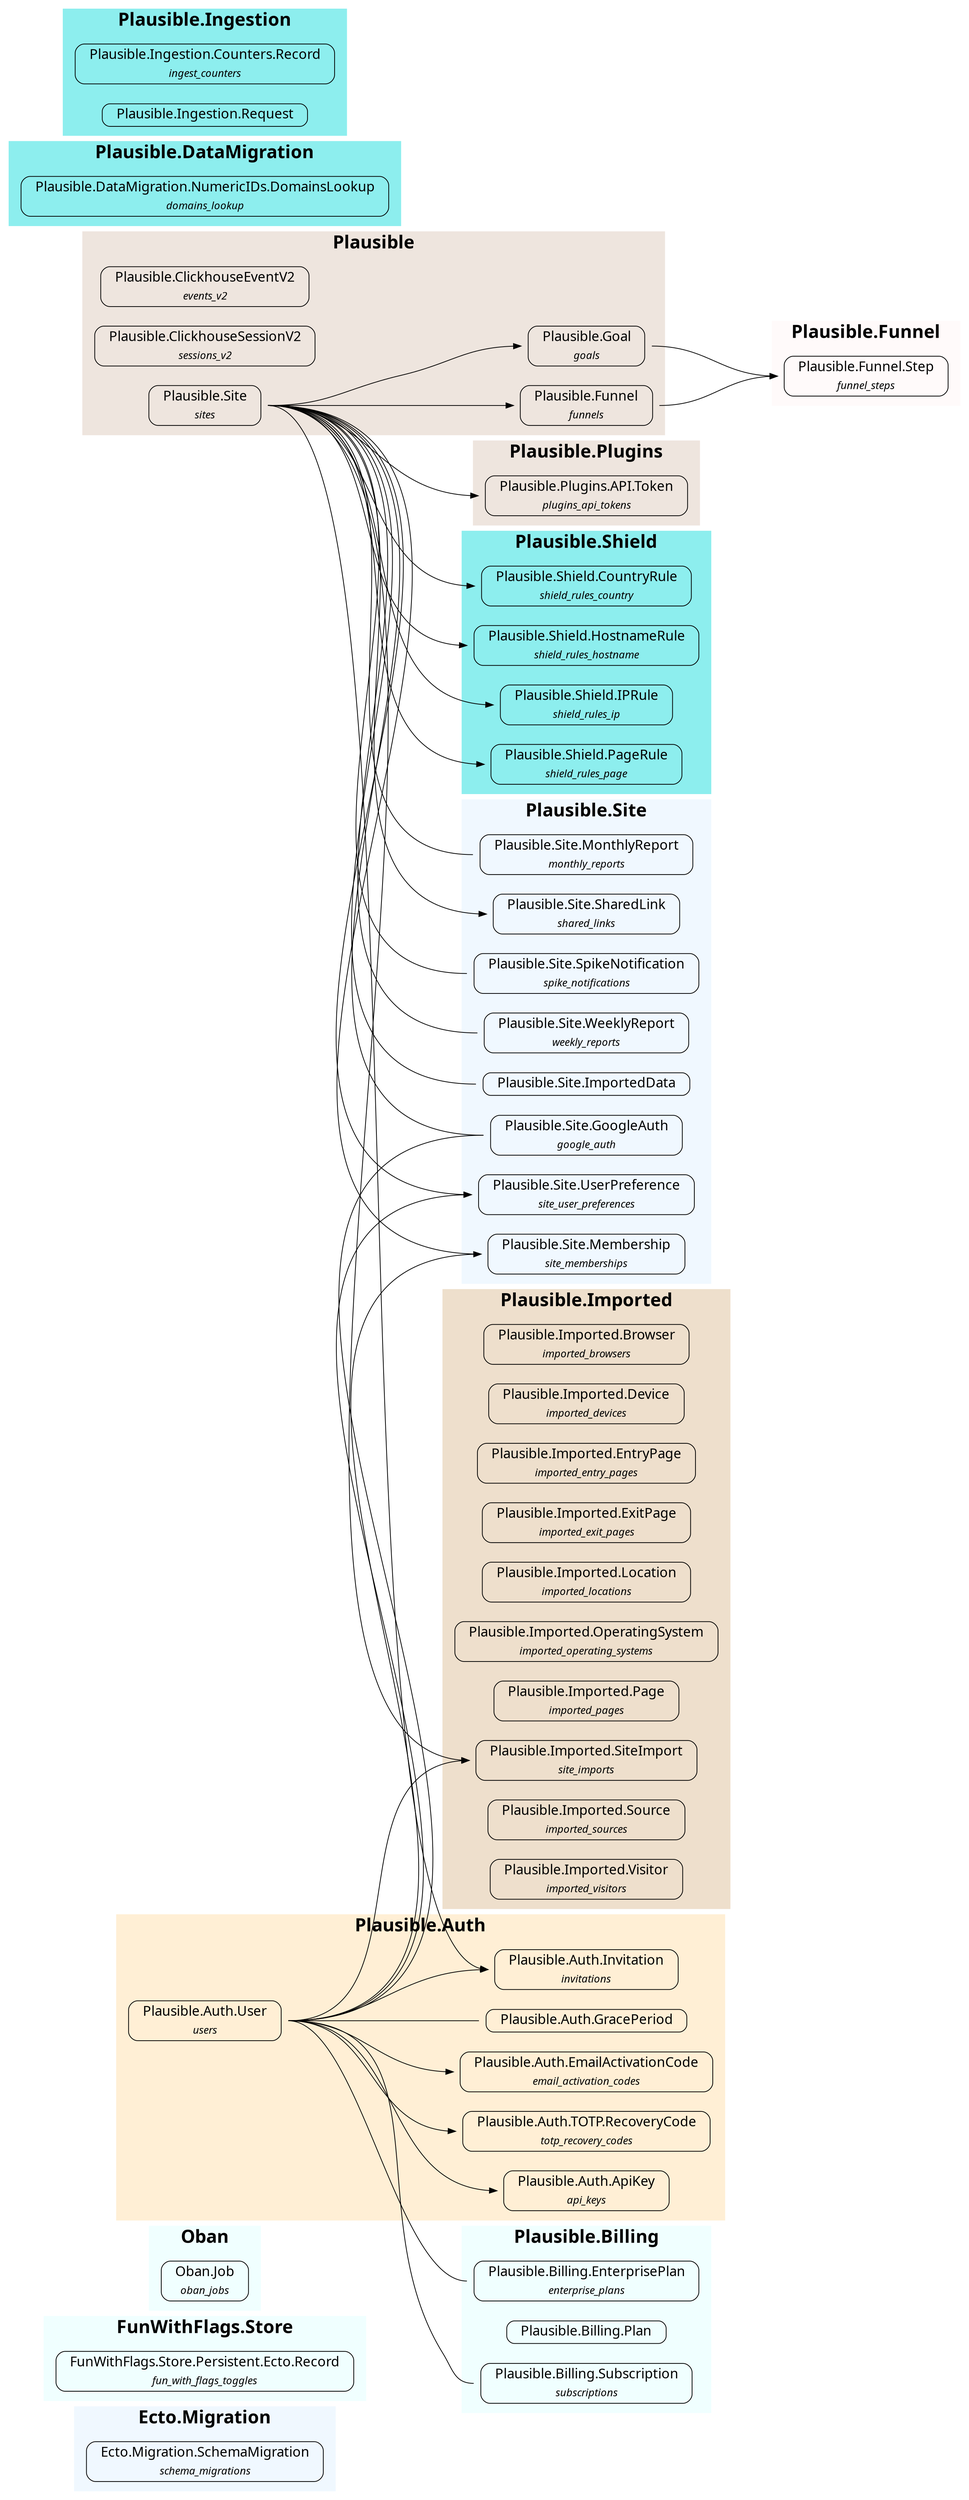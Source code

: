 strict digraph {
  ranksep=1.0; rankdir=LR;
  node [shape = none, fontname="Roboto Mono"];
  
  subgraph "cluster_Ecto.Migration" {
    style=filled
    fontname="Roboto Mono"
    color = "#f0f8ff"
    label = <<font point-size='24'><b>Ecto.Migration</b></font>>
    "Ecto.Migration.SchemaMigration" [label= <<table align='left' border='1' style='rounded' cellspacing='0' cellpadding='4' cellborder='0'><tr><td port='header@schema_module'><font point-size='18'>   Ecto.Migration.SchemaMigration   </font></td></tr><tr><td><font point-size='14'><i>schema_migrations</i></font></td></tr></table>>]
  }
  subgraph "cluster_FunWithFlags.Store" {
    style=filled
    fontname="Roboto Mono"
    color = "#f0ffff"
    label = <<font point-size='24'><b>FunWithFlags.Store</b></font>>
    "FunWithFlags.Store.Persistent.Ecto.Record" [label= <<table align='left' border='1' style='rounded' cellspacing='0' cellpadding='4' cellborder='0'><tr><td port='header@schema_module'><font point-size='18'>   FunWithFlags.Store.Persistent.Ecto.Record   </font></td></tr><tr><td><font point-size='14'><i>fun_with_flags_toggles</i></font></td></tr></table>>]
  }
  subgraph cluster_Oban {
    style=filled
    fontname="Roboto Mono"
    color = "#f0ffff"
    label = <<font point-size='24'><b>Oban</b></font>>
    "Oban.Job" [label= <<table align='left' border='1' style='rounded' cellspacing='0' cellpadding='4' cellborder='0'><tr><td port='header@schema_module'><font point-size='18'>   Oban.Job   </font></td></tr><tr><td><font point-size='14'><i>oban_jobs</i></font></td></tr></table>>]
  }
  subgraph cluster_Plausible {
    style=filled
    fontname="Roboto Mono"
    color = "#eee5de"
    label = <<font point-size='24'><b>Plausible</b></font>>
    "Plausible.ClickhouseEventV2" [label= <<table align='left' border='1' style='rounded' cellspacing='0' cellpadding='4' cellborder='0'><tr><td port='header@schema_module'><font point-size='18'>   Plausible.ClickhouseEventV2   </font></td></tr><tr><td><font point-size='14'><i>events_v2</i></font></td></tr></table>>]
  "Plausible.ClickhouseSessionV2" [label= <<table align='left' border='1' style='rounded' cellspacing='0' cellpadding='4' cellborder='0'><tr><td port='header@schema_module'><font point-size='18'>   Plausible.ClickhouseSessionV2   </font></td></tr><tr><td><font point-size='14'><i>sessions_v2</i></font></td></tr></table>>]
  "Plausible.Funnel" [label= <<table align='left' border='1' style='rounded' cellspacing='0' cellpadding='4' cellborder='0'><tr><td port='header@schema_module'><font point-size='18'>   Plausible.Funnel   </font></td></tr><tr><td><font point-size='14'><i>funnels</i></font></td></tr></table>>]
  "Plausible.Goal" [label= <<table align='left' border='1' style='rounded' cellspacing='0' cellpadding='4' cellborder='0'><tr><td port='header@schema_module'><font point-size='18'>   Plausible.Goal   </font></td></tr><tr><td><font point-size='14'><i>goals</i></font></td></tr></table>>]
  "Plausible.Site" [label= <<table align='left' border='1' style='rounded' cellspacing='0' cellpadding='4' cellborder='0'><tr><td port='header@schema_module'><font point-size='18'>   Plausible.Site   </font></td></tr><tr><td><font point-size='14'><i>sites</i></font></td></tr></table>>]
  }
  subgraph "cluster_Plausible.Auth" {
    style=filled
    fontname="Roboto Mono"
    color = "#ffefd5"
    label = <<font point-size='24'><b>Plausible.Auth</b></font>>
    "Plausible.Auth.ApiKey" [label= <<table align='left' border='1' style='rounded' cellspacing='0' cellpadding='4' cellborder='0'><tr><td port='header@schema_module'><font point-size='18'>   Plausible.Auth.ApiKey   </font></td></tr><tr><td><font point-size='14'><i>api_keys</i></font></td></tr></table>>]
  "Plausible.Auth.EmailActivationCode" [label= <<table align='left' border='1' style='rounded' cellspacing='0' cellpadding='4' cellborder='0'><tr><td port='header@schema_module'><font point-size='18'>   Plausible.Auth.EmailActivationCode   </font></td></tr><tr><td><font point-size='14'><i>email_activation_codes</i></font></td></tr></table>>]
  "Plausible.Auth.GracePeriod" [label= <<table align='left' border='1' style='rounded' cellspacing='0' cellpadding='4' cellborder='0'><tr><td port='header@schema_module'><font point-size='18'>   Plausible.Auth.GracePeriod   </font></td></tr></table>>]
  "Plausible.Auth.Invitation" [label= <<table align='left' border='1' style='rounded' cellspacing='0' cellpadding='4' cellborder='0'><tr><td port='header@schema_module'><font point-size='18'>   Plausible.Auth.Invitation   </font></td></tr><tr><td><font point-size='14'><i>invitations</i></font></td></tr></table>>]
  "Plausible.Auth.TOTP.RecoveryCode" [label= <<table align='left' border='1' style='rounded' cellspacing='0' cellpadding='4' cellborder='0'><tr><td port='header@schema_module'><font point-size='18'>   Plausible.Auth.TOTP.RecoveryCode   </font></td></tr><tr><td><font point-size='14'><i>totp_recovery_codes</i></font></td></tr></table>>]
  "Plausible.Auth.User" [label= <<table align='left' border='1' style='rounded' cellspacing='0' cellpadding='4' cellborder='0'><tr><td port='header@schema_module'><font point-size='18'>   Plausible.Auth.User   </font></td></tr><tr><td><font point-size='14'><i>users</i></font></td></tr></table>>]
  }
  subgraph "cluster_Plausible.Billing" {
    style=filled
    fontname="Roboto Mono"
    color = "#f0ffff"
    label = <<font point-size='24'><b>Plausible.Billing</b></font>>
    "Plausible.Billing.EnterprisePlan" [label= <<table align='left' border='1' style='rounded' cellspacing='0' cellpadding='4' cellborder='0'><tr><td port='header@schema_module'><font point-size='18'>   Plausible.Billing.EnterprisePlan   </font></td></tr><tr><td><font point-size='14'><i>enterprise_plans</i></font></td></tr></table>>]
  "Plausible.Billing.Plan" [label= <<table align='left' border='1' style='rounded' cellspacing='0' cellpadding='4' cellborder='0'><tr><td port='header@schema_module'><font point-size='18'>   Plausible.Billing.Plan   </font></td></tr></table>>]
  "Plausible.Billing.Subscription" [label= <<table align='left' border='1' style='rounded' cellspacing='0' cellpadding='4' cellborder='0'><tr><td port='header@schema_module'><font point-size='18'>   Plausible.Billing.Subscription   </font></td></tr><tr><td><font point-size='14'><i>subscriptions</i></font></td></tr></table>>]
  }
  subgraph "cluster_Plausible.DataMigration" {
    style=filled
    fontname="Roboto Mono"
    color = "#8deeee"
    label = <<font point-size='24'><b>Plausible.DataMigration</b></font>>
    "Plausible.DataMigration.NumericIDs.DomainsLookup" [label= <<table align='left' border='1' style='rounded' cellspacing='0' cellpadding='4' cellborder='0'><tr><td port='header@schema_module'><font point-size='18'>   Plausible.DataMigration.NumericIDs.DomainsLookup   </font></td></tr><tr><td><font point-size='14'><i>domains_lookup</i></font></td></tr></table>>]
  }
  subgraph "cluster_Plausible.Funnel" {
    style=filled
    fontname="Roboto Mono"
    color = "#fffafa"
    label = <<font point-size='24'><b>Plausible.Funnel</b></font>>
    "Plausible.Funnel.Step" [label= <<table align='left' border='1' style='rounded' cellspacing='0' cellpadding='4' cellborder='0'><tr><td port='header@schema_module'><font point-size='18'>   Plausible.Funnel.Step   </font></td></tr><tr><td><font point-size='14'><i>funnel_steps</i></font></td></tr></table>>]
  }
  subgraph "cluster_Plausible.Imported" {
    style=filled
    fontname="Roboto Mono"
    color = "#eedfcc"
    label = <<font point-size='24'><b>Plausible.Imported</b></font>>
    "Plausible.Imported.Browser" [label= <<table align='left' border='1' style='rounded' cellspacing='0' cellpadding='4' cellborder='0'><tr><td port='header@schema_module'><font point-size='18'>   Plausible.Imported.Browser   </font></td></tr><tr><td><font point-size='14'><i>imported_browsers</i></font></td></tr></table>>]
  "Plausible.Imported.Device" [label= <<table align='left' border='1' style='rounded' cellspacing='0' cellpadding='4' cellborder='0'><tr><td port='header@schema_module'><font point-size='18'>   Plausible.Imported.Device   </font></td></tr><tr><td><font point-size='14'><i>imported_devices</i></font></td></tr></table>>]
  "Plausible.Imported.EntryPage" [label= <<table align='left' border='1' style='rounded' cellspacing='0' cellpadding='4' cellborder='0'><tr><td port='header@schema_module'><font point-size='18'>   Plausible.Imported.EntryPage   </font></td></tr><tr><td><font point-size='14'><i>imported_entry_pages</i></font></td></tr></table>>]
  "Plausible.Imported.ExitPage" [label= <<table align='left' border='1' style='rounded' cellspacing='0' cellpadding='4' cellborder='0'><tr><td port='header@schema_module'><font point-size='18'>   Plausible.Imported.ExitPage   </font></td></tr><tr><td><font point-size='14'><i>imported_exit_pages</i></font></td></tr></table>>]
  "Plausible.Imported.Location" [label= <<table align='left' border='1' style='rounded' cellspacing='0' cellpadding='4' cellborder='0'><tr><td port='header@schema_module'><font point-size='18'>   Plausible.Imported.Location   </font></td></tr><tr><td><font point-size='14'><i>imported_locations</i></font></td></tr></table>>]
  "Plausible.Imported.OperatingSystem" [label= <<table align='left' border='1' style='rounded' cellspacing='0' cellpadding='4' cellborder='0'><tr><td port='header@schema_module'><font point-size='18'>   Plausible.Imported.OperatingSystem   </font></td></tr><tr><td><font point-size='14'><i>imported_operating_systems</i></font></td></tr></table>>]
  "Plausible.Imported.Page" [label= <<table align='left' border='1' style='rounded' cellspacing='0' cellpadding='4' cellborder='0'><tr><td port='header@schema_module'><font point-size='18'>   Plausible.Imported.Page   </font></td></tr><tr><td><font point-size='14'><i>imported_pages</i></font></td></tr></table>>]
  "Plausible.Imported.SiteImport" [label= <<table align='left' border='1' style='rounded' cellspacing='0' cellpadding='4' cellborder='0'><tr><td port='header@schema_module'><font point-size='18'>   Plausible.Imported.SiteImport   </font></td></tr><tr><td><font point-size='14'><i>site_imports</i></font></td></tr></table>>]
  "Plausible.Imported.Source" [label= <<table align='left' border='1' style='rounded' cellspacing='0' cellpadding='4' cellborder='0'><tr><td port='header@schema_module'><font point-size='18'>   Plausible.Imported.Source   </font></td></tr><tr><td><font point-size='14'><i>imported_sources</i></font></td></tr></table>>]
  "Plausible.Imported.Visitor" [label= <<table align='left' border='1' style='rounded' cellspacing='0' cellpadding='4' cellborder='0'><tr><td port='header@schema_module'><font point-size='18'>   Plausible.Imported.Visitor   </font></td></tr><tr><td><font point-size='14'><i>imported_visitors</i></font></td></tr></table>>]
  }
  subgraph "cluster_Plausible.Ingestion" {
    style=filled
    fontname="Roboto Mono"
    color = "#8deeee"
    label = <<font point-size='24'><b>Plausible.Ingestion</b></font>>
    "Plausible.Ingestion.Counters.Record" [label= <<table align='left' border='1' style='rounded' cellspacing='0' cellpadding='4' cellborder='0'><tr><td port='header@schema_module'><font point-size='18'>   Plausible.Ingestion.Counters.Record   </font></td></tr><tr><td><font point-size='14'><i>ingest_counters</i></font></td></tr></table>>]
  "Plausible.Ingestion.Request" [label= <<table align='left' border='1' style='rounded' cellspacing='0' cellpadding='4' cellborder='0'><tr><td port='header@schema_module'><font point-size='18'>   Plausible.Ingestion.Request   </font></td></tr></table>>]
  }
  subgraph "cluster_Plausible.Plugins" {
    style=filled
    fontname="Roboto Mono"
    color = "#eee5de"
    label = <<font point-size='24'><b>Plausible.Plugins</b></font>>
    "Plausible.Plugins.API.Token" [label= <<table align='left' border='1' style='rounded' cellspacing='0' cellpadding='4' cellborder='0'><tr><td port='header@schema_module'><font point-size='18'>   Plausible.Plugins.API.Token   </font></td></tr><tr><td><font point-size='14'><i>plugins_api_tokens</i></font></td></tr></table>>]
  }
  subgraph "cluster_Plausible.Shield" {
    style=filled
    fontname="Roboto Mono"
    color = "#8deeee"
    label = <<font point-size='24'><b>Plausible.Shield</b></font>>
    "Plausible.Shield.CountryRule" [label= <<table align='left' border='1' style='rounded' cellspacing='0' cellpadding='4' cellborder='0'><tr><td port='header@schema_module'><font point-size='18'>   Plausible.Shield.CountryRule   </font></td></tr><tr><td><font point-size='14'><i>shield_rules_country</i></font></td></tr></table>>]
  "Plausible.Shield.HostnameRule" [label= <<table align='left' border='1' style='rounded' cellspacing='0' cellpadding='4' cellborder='0'><tr><td port='header@schema_module'><font point-size='18'>   Plausible.Shield.HostnameRule   </font></td></tr><tr><td><font point-size='14'><i>shield_rules_hostname</i></font></td></tr></table>>]
  "Plausible.Shield.IPRule" [label= <<table align='left' border='1' style='rounded' cellspacing='0' cellpadding='4' cellborder='0'><tr><td port='header@schema_module'><font point-size='18'>   Plausible.Shield.IPRule   </font></td></tr><tr><td><font point-size='14'><i>shield_rules_ip</i></font></td></tr></table>>]
  "Plausible.Shield.PageRule" [label= <<table align='left' border='1' style='rounded' cellspacing='0' cellpadding='4' cellborder='0'><tr><td port='header@schema_module'><font point-size='18'>   Plausible.Shield.PageRule   </font></td></tr><tr><td><font point-size='14'><i>shield_rules_page</i></font></td></tr></table>>]
  }
  subgraph "cluster_Plausible.Site" {
    style=filled
    fontname="Roboto Mono"
    color = "#f0f8ff"
    label = <<font point-size='24'><b>Plausible.Site</b></font>>
    "Plausible.Site.GoogleAuth" [label= <<table align='left' border='1' style='rounded' cellspacing='0' cellpadding='4' cellborder='0'><tr><td port='header@schema_module'><font point-size='18'>   Plausible.Site.GoogleAuth   </font></td></tr><tr><td><font point-size='14'><i>google_auth</i></font></td></tr></table>>]
  "Plausible.Site.ImportedData" [label= <<table align='left' border='1' style='rounded' cellspacing='0' cellpadding='4' cellborder='0'><tr><td port='header@schema_module'><font point-size='18'>   Plausible.Site.ImportedData   </font></td></tr></table>>]
  "Plausible.Site.Membership" [label= <<table align='left' border='1' style='rounded' cellspacing='0' cellpadding='4' cellborder='0'><tr><td port='header@schema_module'><font point-size='18'>   Plausible.Site.Membership   </font></td></tr><tr><td><font point-size='14'><i>site_memberships</i></font></td></tr></table>>]
  "Plausible.Site.MonthlyReport" [label= <<table align='left' border='1' style='rounded' cellspacing='0' cellpadding='4' cellborder='0'><tr><td port='header@schema_module'><font point-size='18'>   Plausible.Site.MonthlyReport   </font></td></tr><tr><td><font point-size='14'><i>monthly_reports</i></font></td></tr></table>>]
  "Plausible.Site.SharedLink" [label= <<table align='left' border='1' style='rounded' cellspacing='0' cellpadding='4' cellborder='0'><tr><td port='header@schema_module'><font point-size='18'>   Plausible.Site.SharedLink   </font></td></tr><tr><td><font point-size='14'><i>shared_links</i></font></td></tr></table>>]
  "Plausible.Site.SpikeNotification" [label= <<table align='left' border='1' style='rounded' cellspacing='0' cellpadding='4' cellborder='0'><tr><td port='header@schema_module'><font point-size='18'>   Plausible.Site.SpikeNotification   </font></td></tr><tr><td><font point-size='14'><i>spike_notifications</i></font></td></tr></table>>]
  "Plausible.Site.UserPreference" [label= <<table align='left' border='1' style='rounded' cellspacing='0' cellpadding='4' cellborder='0'><tr><td port='header@schema_module'><font point-size='18'>   Plausible.Site.UserPreference   </font></td></tr><tr><td><font point-size='14'><i>site_user_preferences</i></font></td></tr></table>>]
  "Plausible.Site.WeeklyReport" [label= <<table align='left' border='1' style='rounded' cellspacing='0' cellpadding='4' cellborder='0'><tr><td port='header@schema_module'><font point-size='18'>   Plausible.Site.WeeklyReport   </font></td></tr><tr><td><font point-size='14'><i>weekly_reports</i></font></td></tr></table>>]
  }

  "Plausible.Funnel":e -> "Plausible.Funnel.Step":w
  "Plausible.Goal":e -> "Plausible.Funnel.Step":w
  "Plausible.Site":e -> "Plausible.Funnel":w
  "Plausible.Site":e -> "Plausible.Goal":w
  "Plausible.Site":e -> "Plausible.Site.GoogleAuth":w [dir=none]
  "Plausible.Site":e -> "Plausible.Auth.Invitation":w
  "Plausible.Site":e -> "Plausible.Site.MonthlyReport":w [dir=none]
  "Plausible.Site":e -> "Plausible.Plugins.API.Token":w
  "Plausible.Site":e -> "Plausible.Site.SharedLink":w
  "Plausible.Site":e -> "Plausible.Shield.CountryRule":w
  "Plausible.Site":e -> "Plausible.Shield.HostnameRule":w
  "Plausible.Site":e -> "Plausible.Shield.IPRule":w
  "Plausible.Site":e -> "Plausible.Shield.PageRule":w
  "Plausible.Site":e -> "Plausible.Imported.SiteImport":w
  "Plausible.Site":e -> "Plausible.Site.Membership":w [dir=none]
  "Plausible.Site":e -> "Plausible.Site.UserPreference":w
  "Plausible.Site":e -> "Plausible.Site.SpikeNotification":w [dir=none]
  "Plausible.Site":e -> "Plausible.Site.WeeklyReport":w [dir=none]
  "Plausible.Site":e -> "Plausible.Site.ImportedData":w [dir=none]
  "Plausible.Auth.User":e -> "Plausible.Auth.GracePeriod":w [dir=none]
  "Plausible.Auth.User":e -> "Plausible.Auth.ApiKey":w
  "Plausible.Auth.User":e -> "Plausible.Auth.EmailActivationCode":w
  "Plausible.Auth.User":e -> "Plausible.Billing.EnterprisePlan":w [dir=none]
  "Plausible.Auth.User":e -> "Plausible.Site.GoogleAuth":w [dir=none]
  "Plausible.Auth.User":e -> "Plausible.Auth.Invitation":w
  "Plausible.Auth.User":e -> "Plausible.Imported.SiteImport":w
  "Plausible.Auth.User":e -> "Plausible.Site.Membership":w
  "Plausible.Auth.User":e -> "Plausible.Site.UserPreference":w
  "Plausible.Auth.User":e -> "Plausible.Billing.Subscription":w [dir=none]
  "Plausible.Auth.User":e -> "Plausible.Auth.TOTP.RecoveryCode":w
}
